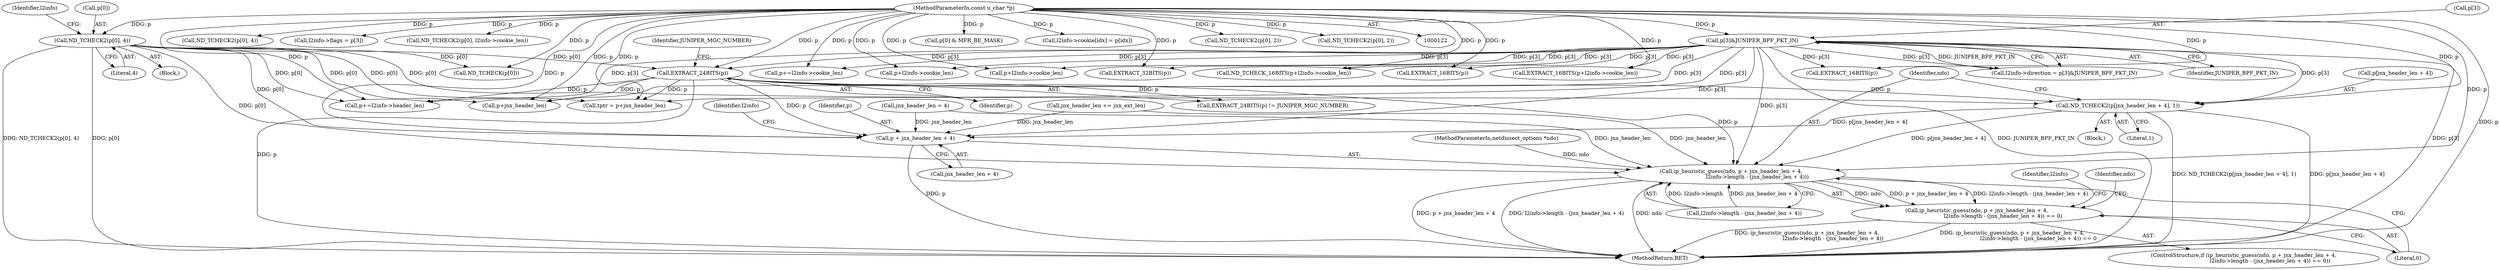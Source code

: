 digraph "0_tcpdump_42073d54c53a496be40ae84152bbfe2c923ac7bc@array" {
"1000463" [label="(Call,ND_TCHECK2(p[jnx_header_len + 4], 1))"];
"1000195" [label="(Call,EXTRACT_24BITS(p))"];
"1000188" [label="(Call,p[3]&JUNIPER_BPF_PKT_IN)"];
"1000124" [label="(MethodParameterIn,const u_char *p)"];
"1000172" [label="(Call,ND_TCHECK2(p[0], 4))"];
"1000472" [label="(Call,ip_heuristic_guess(ndo, p + jnx_header_len + 4,\n                               l2info->length - (jnx_header_len + 4)))"];
"1000471" [label="(Call,ip_heuristic_guess(ndo, p + jnx_header_len + 4,\n                               l2info->length - (jnx_header_len + 4)) == 0)"];
"1000474" [label="(Call,p + jnx_header_len + 4)"];
"1000979" [label="(Call,ND_TCHECK2(p[0], 4))"];
"1000197" [label="(Identifier,JUNIPER_MGC_NUMBER)"];
"1000177" [label="(Call,l2info->flags = p[3])"];
"1000655" [label="(Call,ND_TCHECK2(p[0], l2info->cookie_len))"];
"1000176" [label="(Literal,4)"];
"1000269" [label="(Call,jnx_header_len += jnx_ext_len)"];
"1000505" [label="(Call,p+=l2info->header_len)"];
"1000195" [label="(Call,EXTRACT_24BITS(p))"];
"1000251" [label="(Call,p+jnx_header_len)"];
"1000179" [label="(Identifier,l2info)"];
"1000474" [label="(Call,p + jnx_header_len + 4)"];
"1000194" [label="(Call,EXTRACT_24BITS(p) != JUNIPER_MGC_NUMBER)"];
"1000920" [label="(Call,EXTRACT_16BITS(p))"];
"1000192" [label="(Identifier,JUNIPER_BPF_PKT_IN)"];
"1000493" [label="(Identifier,l2info)"];
"1000481" [label="(Identifier,l2info)"];
"1000722" [label="(Call,p+l2info->cookie_len)"];
"1000173" [label="(Call,p[0])"];
"1000464" [label="(Call,p[jnx_header_len + 4])"];
"1000712" [label="(Call,p+l2info->cookie_len)"];
"1000995" [label="(Call,EXTRACT_32BITS(p))"];
"1000249" [label="(Call,tptr = p+jnx_header_len)"];
"1000471" [label="(Call,ip_heuristic_guess(ndo, p + jnx_header_len + 4,\n                               l2info->length - (jnx_header_len + 4)) == 0)"];
"1000479" [label="(Call,l2info->length - (jnx_header_len + 4))"];
"1000489" [label="(Identifier,ndo)"];
"1001075" [label="(MethodReturn,RET)"];
"1000470" [label="(ControlStructure,if (ip_heuristic_guess(ndo, p + jnx_header_len + 4,\n                               l2info->length - (jnx_header_len + 4)) == 0))"];
"1000524" [label="(Call,ND_TCHECK(p[0]))"];
"1000822" [label="(Call,EXTRACT_16BITS(p))"];
"1000486" [label="(Literal,0)"];
"1000721" [label="(Call,EXTRACT_16BITS(p+l2info->cookie_len))"];
"1000463" [label="(Call,ND_TCHECK2(p[jnx_header_len + 4], 1))"];
"1000476" [label="(Call,jnx_header_len + 4)"];
"1000454" [label="(Block,)"];
"1000599" [label="(Call,p[0] & MFR_BE_MASK)"];
"1000469" [label="(Literal,1)"];
"1000473" [label="(Identifier,ndo)"];
"1000188" [label="(Call,p[3]&JUNIPER_BPF_PKT_IN)"];
"1000123" [label="(MethodParameterIn,netdissect_options *ndo)"];
"1000220" [label="(Call,jnx_header_len = 4)"];
"1000472" [label="(Call,ip_heuristic_guess(ndo, p + jnx_header_len + 4,\n                               l2info->length - (jnx_header_len + 4)))"];
"1000682" [label="(Call,l2info->cookie[idx] = p[idx])"];
"1000475" [label="(Identifier,p)"];
"1000196" [label="(Identifier,p)"];
"1000184" [label="(Call,l2info->direction = p[3]&JUNIPER_BPF_PKT_IN)"];
"1000189" [label="(Call,p[3])"];
"1000730" [label="(Call,p+=l2info->cookie_len)"];
"1000127" [label="(Block,)"];
"1000124" [label="(MethodParameterIn,const u_char *p)"];
"1000711" [label="(Call,ND_TCHECK_16BITS(p+l2info->cookie_len))"];
"1000902" [label="(Call,ND_TCHECK2(p[0], 2))"];
"1000804" [label="(Call,ND_TCHECK2(p[0], 2))"];
"1000172" [label="(Call,ND_TCHECK2(p[0], 4))"];
"1000463" -> "1000454"  [label="AST: "];
"1000463" -> "1000469"  [label="CFG: "];
"1000464" -> "1000463"  [label="AST: "];
"1000469" -> "1000463"  [label="AST: "];
"1000473" -> "1000463"  [label="CFG: "];
"1000463" -> "1001075"  [label="DDG: ND_TCHECK2(p[jnx_header_len + 4], 1)"];
"1000463" -> "1001075"  [label="DDG: p[jnx_header_len + 4]"];
"1000195" -> "1000463"  [label="DDG: p"];
"1000124" -> "1000463"  [label="DDG: p"];
"1000188" -> "1000463"  [label="DDG: p[3]"];
"1000172" -> "1000463"  [label="DDG: p[0]"];
"1000463" -> "1000472"  [label="DDG: p[jnx_header_len + 4]"];
"1000463" -> "1000474"  [label="DDG: p[jnx_header_len + 4]"];
"1000195" -> "1000194"  [label="AST: "];
"1000195" -> "1000196"  [label="CFG: "];
"1000196" -> "1000195"  [label="AST: "];
"1000197" -> "1000195"  [label="CFG: "];
"1000195" -> "1001075"  [label="DDG: p"];
"1000195" -> "1000194"  [label="DDG: p"];
"1000188" -> "1000195"  [label="DDG: p[3]"];
"1000172" -> "1000195"  [label="DDG: p[0]"];
"1000124" -> "1000195"  [label="DDG: p"];
"1000195" -> "1000249"  [label="DDG: p"];
"1000195" -> "1000251"  [label="DDG: p"];
"1000195" -> "1000472"  [label="DDG: p"];
"1000195" -> "1000474"  [label="DDG: p"];
"1000195" -> "1000505"  [label="DDG: p"];
"1000188" -> "1000184"  [label="AST: "];
"1000188" -> "1000192"  [label="CFG: "];
"1000189" -> "1000188"  [label="AST: "];
"1000192" -> "1000188"  [label="AST: "];
"1000184" -> "1000188"  [label="CFG: "];
"1000188" -> "1001075"  [label="DDG: p[3]"];
"1000188" -> "1001075"  [label="DDG: JUNIPER_BPF_PKT_IN"];
"1000188" -> "1000184"  [label="DDG: p[3]"];
"1000188" -> "1000184"  [label="DDG: JUNIPER_BPF_PKT_IN"];
"1000124" -> "1000188"  [label="DDG: p"];
"1000188" -> "1000249"  [label="DDG: p[3]"];
"1000188" -> "1000251"  [label="DDG: p[3]"];
"1000188" -> "1000472"  [label="DDG: p[3]"];
"1000188" -> "1000474"  [label="DDG: p[3]"];
"1000188" -> "1000505"  [label="DDG: p[3]"];
"1000188" -> "1000711"  [label="DDG: p[3]"];
"1000188" -> "1000712"  [label="DDG: p[3]"];
"1000188" -> "1000721"  [label="DDG: p[3]"];
"1000188" -> "1000722"  [label="DDG: p[3]"];
"1000188" -> "1000730"  [label="DDG: p[3]"];
"1000188" -> "1000822"  [label="DDG: p[3]"];
"1000188" -> "1000920"  [label="DDG: p[3]"];
"1000188" -> "1000995"  [label="DDG: p[3]"];
"1000124" -> "1000122"  [label="AST: "];
"1000124" -> "1001075"  [label="DDG: p"];
"1000124" -> "1000172"  [label="DDG: p"];
"1000124" -> "1000177"  [label="DDG: p"];
"1000124" -> "1000249"  [label="DDG: p"];
"1000124" -> "1000251"  [label="DDG: p"];
"1000124" -> "1000472"  [label="DDG: p"];
"1000124" -> "1000474"  [label="DDG: p"];
"1000124" -> "1000505"  [label="DDG: p"];
"1000124" -> "1000524"  [label="DDG: p"];
"1000124" -> "1000599"  [label="DDG: p"];
"1000124" -> "1000655"  [label="DDG: p"];
"1000124" -> "1000682"  [label="DDG: p"];
"1000124" -> "1000711"  [label="DDG: p"];
"1000124" -> "1000712"  [label="DDG: p"];
"1000124" -> "1000721"  [label="DDG: p"];
"1000124" -> "1000722"  [label="DDG: p"];
"1000124" -> "1000730"  [label="DDG: p"];
"1000124" -> "1000804"  [label="DDG: p"];
"1000124" -> "1000822"  [label="DDG: p"];
"1000124" -> "1000902"  [label="DDG: p"];
"1000124" -> "1000920"  [label="DDG: p"];
"1000124" -> "1000979"  [label="DDG: p"];
"1000124" -> "1000995"  [label="DDG: p"];
"1000172" -> "1000127"  [label="AST: "];
"1000172" -> "1000176"  [label="CFG: "];
"1000173" -> "1000172"  [label="AST: "];
"1000176" -> "1000172"  [label="AST: "];
"1000179" -> "1000172"  [label="CFG: "];
"1000172" -> "1001075"  [label="DDG: ND_TCHECK2(p[0], 4)"];
"1000172" -> "1001075"  [label="DDG: p[0]"];
"1000172" -> "1000249"  [label="DDG: p[0]"];
"1000172" -> "1000251"  [label="DDG: p[0]"];
"1000172" -> "1000472"  [label="DDG: p[0]"];
"1000172" -> "1000474"  [label="DDG: p[0]"];
"1000172" -> "1000505"  [label="DDG: p[0]"];
"1000172" -> "1000524"  [label="DDG: p[0]"];
"1000472" -> "1000471"  [label="AST: "];
"1000472" -> "1000479"  [label="CFG: "];
"1000473" -> "1000472"  [label="AST: "];
"1000474" -> "1000472"  [label="AST: "];
"1000479" -> "1000472"  [label="AST: "];
"1000486" -> "1000472"  [label="CFG: "];
"1000472" -> "1001075"  [label="DDG: p + jnx_header_len + 4"];
"1000472" -> "1001075"  [label="DDG: l2info->length - (jnx_header_len + 4)"];
"1000472" -> "1001075"  [label="DDG: ndo"];
"1000472" -> "1000471"  [label="DDG: ndo"];
"1000472" -> "1000471"  [label="DDG: p + jnx_header_len + 4"];
"1000472" -> "1000471"  [label="DDG: l2info->length - (jnx_header_len + 4)"];
"1000123" -> "1000472"  [label="DDG: ndo"];
"1000220" -> "1000472"  [label="DDG: jnx_header_len"];
"1000269" -> "1000472"  [label="DDG: jnx_header_len"];
"1000479" -> "1000472"  [label="DDG: l2info->length"];
"1000479" -> "1000472"  [label="DDG: jnx_header_len + 4"];
"1000471" -> "1000470"  [label="AST: "];
"1000471" -> "1000486"  [label="CFG: "];
"1000486" -> "1000471"  [label="AST: "];
"1000489" -> "1000471"  [label="CFG: "];
"1000493" -> "1000471"  [label="CFG: "];
"1000471" -> "1001075"  [label="DDG: ip_heuristic_guess(ndo, p + jnx_header_len + 4,\n                               l2info->length - (jnx_header_len + 4))"];
"1000471" -> "1001075"  [label="DDG: ip_heuristic_guess(ndo, p + jnx_header_len + 4,\n                               l2info->length - (jnx_header_len + 4)) == 0"];
"1000474" -> "1000476"  [label="CFG: "];
"1000475" -> "1000474"  [label="AST: "];
"1000476" -> "1000474"  [label="AST: "];
"1000481" -> "1000474"  [label="CFG: "];
"1000474" -> "1001075"  [label="DDG: p"];
"1000220" -> "1000474"  [label="DDG: jnx_header_len"];
"1000269" -> "1000474"  [label="DDG: jnx_header_len"];
}
